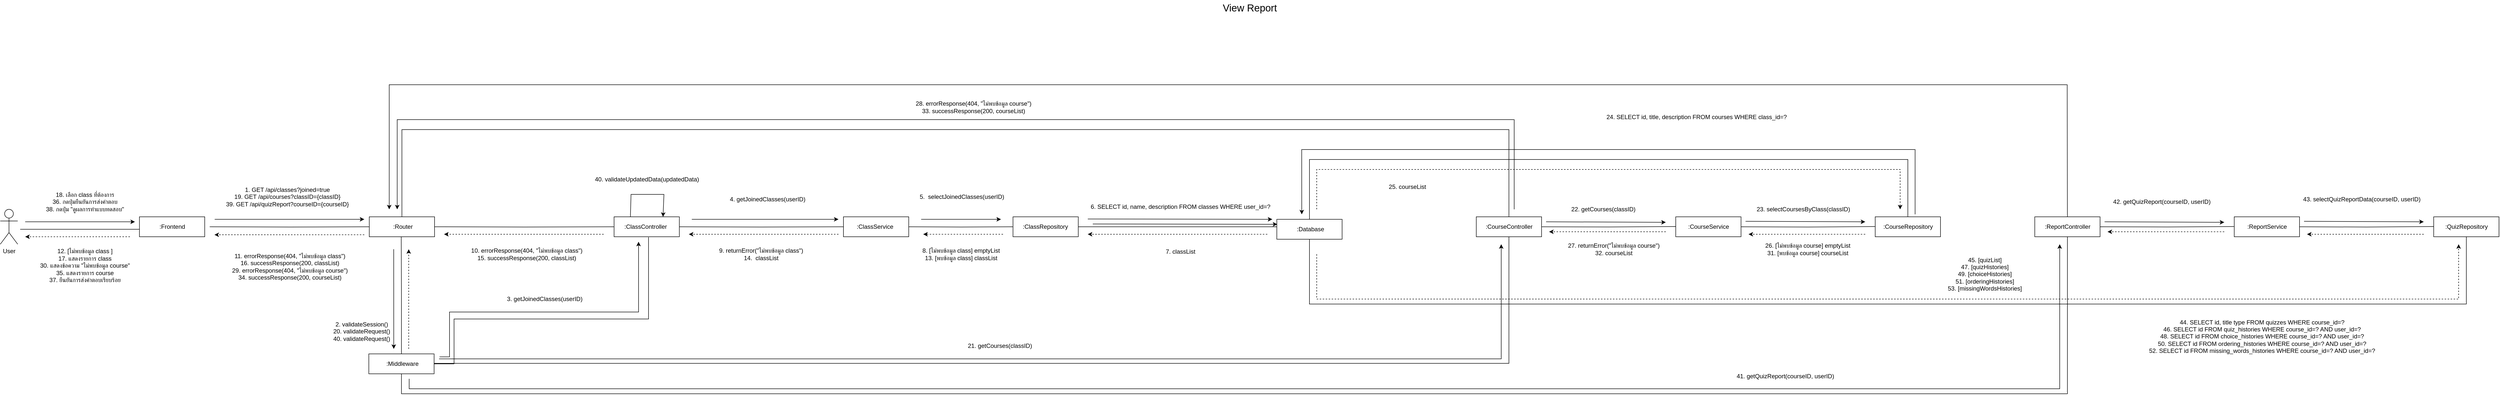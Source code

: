 <mxfile version="20.5.3" type="embed"><diagram id="23iRSUPoRavnBvh4doch" name="Page-1"><mxGraphModel dx="-2255" dy="-5241" grid="1" gridSize="10" guides="1" tooltips="1" connect="1" arrows="1" fold="1" page="1" pageScale="1" pageWidth="827" pageHeight="1169" math="0" shadow="0"><root><mxCell id="0"/><mxCell id="1" parent="0"/><mxCell id="2" style="edgeStyle=orthogonalEdgeStyle;rounded=0;orthogonalLoop=1;jettySize=auto;html=1;entryX=0;entryY=0.5;entryDx=0;entryDy=0;endArrow=none;startFill=0;" edge="1" parent="1"><mxGeometry relative="1" as="geometry"><mxPoint x="2580.55" y="6730" as="sourcePoint"/><mxPoint x="2830.55" y="6730" as="targetPoint"/></mxGeometry></mxCell><mxCell id="3" value="User" style="shape=umlActor;verticalLabelPosition=bottom;verticalAlign=top;html=1;outlineConnect=0;" vertex="1" parent="1"><mxGeometry x="2540.55" y="6690" width="35" height="70" as="geometry"/></mxCell><mxCell id="4" value=":Frontend" style="rounded=0;whiteSpace=wrap;html=1;" vertex="1" parent="1"><mxGeometry x="2819.64" y="6705" width="130.91" height="40" as="geometry"/></mxCell><mxCell id="5" value="" style="endArrow=classic;html=1;rounded=0;" edge="1" parent="1"><mxGeometry width="50" height="50" relative="1" as="geometry"><mxPoint x="2590.55" y="6715" as="sourcePoint"/><mxPoint x="2810.55" y="6715" as="targetPoint"/></mxGeometry></mxCell><mxCell id="6" value="" style="endArrow=classic;html=1;rounded=0;dashed=1;" edge="1" parent="1"><mxGeometry width="50" height="50" relative="1" as="geometry"><mxPoint x="2800.55" y="6745" as="sourcePoint"/><mxPoint x="2590.55" y="6745" as="targetPoint"/></mxGeometry></mxCell><mxCell id="7" value="&amp;nbsp;:Router" style="rounded=0;whiteSpace=wrap;html=1;" vertex="1" parent="1"><mxGeometry x="3280.55" y="6705" width="130.91" height="40" as="geometry"/></mxCell><mxCell id="8" style="edgeStyle=orthogonalEdgeStyle;rounded=0;orthogonalLoop=1;jettySize=auto;html=1;entryX=0;entryY=0.5;entryDx=0;entryDy=0;endArrow=none;startFill=0;" edge="1" parent="1" target="7"><mxGeometry relative="1" as="geometry"><mxPoint x="2960.55" y="6725" as="sourcePoint"/><mxPoint x="3276.46" y="6725" as="targetPoint"/></mxGeometry></mxCell><mxCell id="9" value="" style="endArrow=classic;html=1;rounded=0;" edge="1" parent="1"><mxGeometry width="50" height="50" relative="1" as="geometry"><mxPoint x="2970.55" y="6710" as="sourcePoint"/><mxPoint x="3270.55" y="6710" as="targetPoint"/></mxGeometry></mxCell><mxCell id="10" value=":ClassController&amp;nbsp;" style="rounded=0;whiteSpace=wrap;html=1;" vertex="1" parent="1"><mxGeometry x="3771.46" y="6705" width="130.91" height="40" as="geometry"/></mxCell><mxCell id="11" style="edgeStyle=orthogonalEdgeStyle;rounded=0;orthogonalLoop=1;jettySize=auto;html=1;entryX=0;entryY=0.5;entryDx=0;entryDy=0;endArrow=none;startFill=0;" edge="1" parent="1" target="10"><mxGeometry relative="1" as="geometry"><mxPoint x="3411.46" y="6725" as="sourcePoint"/><mxPoint x="3616.46" y="6725" as="targetPoint"/></mxGeometry></mxCell><mxCell id="12" value="" style="endArrow=classic;html=1;rounded=0;dashed=1;" edge="1" parent="1"><mxGeometry width="50" height="50" relative="1" as="geometry"><mxPoint x="3750.55" y="6740" as="sourcePoint"/><mxPoint x="3430.55" y="6740" as="targetPoint"/></mxGeometry></mxCell><mxCell id="13" value=":ClassService&amp;nbsp;" style="rounded=0;whiteSpace=wrap;html=1;" vertex="1" parent="1"><mxGeometry x="4231.46" y="6705" width="130.91" height="40" as="geometry"/></mxCell><mxCell id="14" style="edgeStyle=orthogonalEdgeStyle;rounded=0;orthogonalLoop=1;jettySize=auto;html=1;entryX=0;entryY=0.5;entryDx=0;entryDy=0;endArrow=none;startFill=0;" edge="1" parent="1" target="13"><mxGeometry relative="1" as="geometry"><mxPoint x="3902.37" y="6725" as="sourcePoint"/><mxPoint x="4107.37" y="6725" as="targetPoint"/></mxGeometry></mxCell><mxCell id="15" value="" style="endArrow=classic;html=1;rounded=0;" edge="1" parent="1"><mxGeometry width="50" height="50" relative="1" as="geometry"><mxPoint x="3927.37" y="6710" as="sourcePoint"/><mxPoint x="4221.46" y="6710" as="targetPoint"/></mxGeometry></mxCell><mxCell id="16" value="" style="endArrow=classic;html=1;rounded=0;dashed=1;" edge="1" parent="1"><mxGeometry width="50" height="50" relative="1" as="geometry"><mxPoint x="4221.46" y="6740" as="sourcePoint"/><mxPoint x="3921.46" y="6740" as="targetPoint"/></mxGeometry></mxCell><mxCell id="17" style="edgeStyle=orthogonalEdgeStyle;rounded=0;orthogonalLoop=1;jettySize=auto;html=1;endArrow=none;startFill=0;" edge="1" parent="1" source="18"><mxGeometry relative="1" as="geometry"><mxPoint x="5111.46" y="6725" as="targetPoint"/></mxGeometry></mxCell><mxCell id="18" value=":ClassRepository" style="rounded=0;whiteSpace=wrap;html=1;" vertex="1" parent="1"><mxGeometry x="4571.46" y="6705" width="130.91" height="40" as="geometry"/></mxCell><mxCell id="19" style="edgeStyle=orthogonalEdgeStyle;rounded=0;orthogonalLoop=1;jettySize=auto;html=1;entryX=0;entryY=0.5;entryDx=0;entryDy=0;endArrow=none;startFill=0;" edge="1" parent="1" target="18"><mxGeometry relative="1" as="geometry"><mxPoint x="4362.37" y="6725" as="sourcePoint"/><mxPoint x="4567.37" y="6725" as="targetPoint"/></mxGeometry></mxCell><mxCell id="20" value="" style="endArrow=classic;html=1;rounded=0;" edge="1" parent="1"><mxGeometry width="50" height="50" relative="1" as="geometry"><mxPoint x="4387.37" y="6710" as="sourcePoint"/><mxPoint x="4547.37" y="6710" as="targetPoint"/></mxGeometry></mxCell><mxCell id="21" value="" style="endArrow=classic;html=1;rounded=0;dashed=1;" edge="1" parent="1"><mxGeometry width="50" height="50" relative="1" as="geometry"><mxPoint x="4551.46" y="6740" as="sourcePoint"/><mxPoint x="4391.46" y="6740" as="targetPoint"/></mxGeometry></mxCell><mxCell id="22" value="1. GET /api/classes?joined=true&lt;div&gt;19. GET /api/courses?classID={classID}&lt;/div&gt;&lt;div&gt;39. GET /api/quizReport?courseID={courseID}&lt;/div&gt;" style="text;html=1;align=center;verticalAlign=middle;resizable=0;points=[];autosize=1;strokeColor=none;fillColor=none;" vertex="1" parent="1"><mxGeometry x="2981.37" y="6635" width="270" height="60" as="geometry"/></mxCell><mxCell id="23" value="&amp;nbsp;:Database" style="rounded=0;whiteSpace=wrap;html=1;" vertex="1" parent="1"><mxGeometry x="5100.55" y="6710" width="130.91" height="40" as="geometry"/></mxCell><mxCell id="24" value="View Report" style="text;html=1;align=center;verticalAlign=middle;whiteSpace=wrap;rounded=0;fontSize=20;" vertex="1" parent="1"><mxGeometry x="4873.5" y="6270" width="345" height="30" as="geometry"/></mxCell><mxCell id="25" value="" style="endArrow=classic;html=1;rounded=0;dashed=1;entryX=0.269;entryY=-0.044;entryDx=0;entryDy=0;entryPerimeter=0;" edge="1" parent="1"><mxGeometry width="50" height="50" relative="1" as="geometry"><mxPoint x="3270.55" y="6741" as="sourcePoint"/><mxPoint x="2970.08" y="6741.04" as="targetPoint"/></mxGeometry></mxCell><mxCell id="26" value="" style="endArrow=classic;html=1;rounded=0;" edge="1" parent="1"><mxGeometry width="50" height="50" relative="1" as="geometry"><mxPoint x="4721.46" y="6709.38" as="sourcePoint"/><mxPoint x="5091.46" y="6710" as="targetPoint"/></mxGeometry></mxCell><mxCell id="27" value="" style="endArrow=classic;html=1;rounded=0;dashed=1;" edge="1" parent="1"><mxGeometry width="50" height="50" relative="1" as="geometry"><mxPoint x="5081.46" y="6740" as="sourcePoint"/><mxPoint x="4721.46" y="6740" as="targetPoint"/></mxGeometry></mxCell><mxCell id="28" value="&amp;nbsp;" style="text;html=1;align=center;verticalAlign=middle;resizable=0;points=[];autosize=1;strokeColor=none;fillColor=none;" vertex="1" parent="1"><mxGeometry x="3510.55" y="6755" width="30" height="30" as="geometry"/></mxCell><mxCell id="29" value="&lt;div&gt;&lt;span style=&quot;background-color: transparent; color: light-dark(rgb(0, 0, 0), rgb(255, 255, 255));&quot;&gt;11.&lt;/span&gt;&lt;span style=&quot;background-color: transparent; color: light-dark(rgb(0, 0, 0), rgb(255, 255, 255));&quot;&gt;&amp;nbsp;errorResponse(404, &quot;ไม่พบข้อมูล class&quot;)&lt;/span&gt;&lt;/div&gt;&lt;div&gt;16. successResponse(200, classList)&lt;/div&gt;&lt;div&gt;29.&amp;nbsp;&lt;span style=&quot;background-color: transparent; color: light-dark(rgb(0, 0, 0), rgb(255, 255, 255));&quot;&gt;errorResponse(404, &quot;ไม่พบข้อมูล course&quot;)&lt;/span&gt;&lt;/div&gt;&lt;div&gt;&lt;span style=&quot;background-color: transparent; color: light-dark(rgb(0, 0, 0), rgb(255, 255, 255));&quot;&gt;34&lt;/span&gt;&lt;span style=&quot;background-color: transparent; color: light-dark(rgb(0, 0, 0), rgb(255, 255, 255));&quot;&gt;. successResponse(200, courseList)&lt;/span&gt;&lt;/div&gt;" style="text;html=1;align=center;verticalAlign=middle;resizable=0;points=[];autosize=1;strokeColor=none;fillColor=none;" vertex="1" parent="1"><mxGeometry x="2991.37" y="6770" width="260" height="70" as="geometry"/></mxCell><mxCell id="30" value="12. [ไม่พบข้อมูล class ]&lt;div&gt;17. แสดงรายการ class&lt;/div&gt;&lt;div&gt;30. แสดงข้อความ &quot;ไม่พบข้อมูล course&quot;&lt;/div&gt;&lt;div&gt;35. แสดงรายการ course&lt;/div&gt;&lt;div&gt;37. ยืนยันการส่งคำตอบเรียบร้อย&lt;/div&gt;&lt;div&gt;&lt;br&gt;&lt;/div&gt;" style="text;html=1;align=center;verticalAlign=middle;resizable=0;points=[];autosize=1;strokeColor=none;fillColor=none;" vertex="1" parent="1"><mxGeometry x="2600.46" y="6760" width="220" height="100" as="geometry"/></mxCell><mxCell id="31" style="edgeStyle=orthogonalEdgeStyle;rounded=0;orthogonalLoop=1;jettySize=auto;html=1;entryX=0.5;entryY=1;entryDx=0;entryDy=0;endArrow=none;startFill=0;" edge="1" parent="1" source="32"><mxGeometry relative="1" as="geometry"><mxPoint x="3344.64" y="6745" as="targetPoint"/></mxGeometry></mxCell><mxCell id="32" value="&amp;nbsp;:Middleware" style="rounded=0;whiteSpace=wrap;html=1;" vertex="1" parent="1"><mxGeometry x="3279.64" y="6980" width="130.91" height="40" as="geometry"/></mxCell><mxCell id="33" value="" style="endArrow=classic;html=1;rounded=0;" edge="1" parent="1"><mxGeometry width="50" height="50" relative="1" as="geometry"><mxPoint x="3329.55" y="6770" as="sourcePoint"/><mxPoint x="3329.64" y="6970" as="targetPoint"/></mxGeometry></mxCell><mxCell id="34" value="" style="endArrow=classic;html=1;rounded=0;dashed=1;" edge="1" parent="1"><mxGeometry width="50" height="50" relative="1" as="geometry"><mxPoint x="3359.64" y="6970" as="sourcePoint"/><mxPoint x="3359.64" y="6770" as="targetPoint"/></mxGeometry></mxCell><mxCell id="35" value="2.&amp;nbsp;&lt;span style=&quot;color: rgba(0, 0, 0, 0); font-family: monospace; font-size: 0px; text-align: start;&quot;&gt;%3CmxGraphModel%3E%3Croot%3E%3CmxCell%20id%3D%220%22%2F%3E%3CmxCell%20id%3D%221%22%20parent%3D%220%22%2F%3E%3CmxCell%20id%3D%222%22%20style%3D%22edgeStyle%3DorthogonalEdgeStyle%3Brounded%3D0%3BorthogonalLoop%3D1%3BjettySize%3Dauto%3Bhtml%3D1%3BentryX%3D0%3BentryY%3D0.5%3BentryDx%3D0%3BentryDy%3D0%3BendArrow%3Dnone%3BstartFill%3D0%3B%22%20edge%3D%221%22%20parent%3D%221%22%3E%3CmxGeometry%20relative%3D%221%22%20as%3D%22geometry%22%3E%3CmxPoint%20x%3D%22-2250%22%20y%3D%222240%22%20as%3D%22sourcePoint%22%2F%3E%3CmxPoint%20x%3D%22-2000%22%20y%3D%222240%22%20as%3D%22targetPoint%22%2F%3E%3C%2FmxGeometry%3E%3C%2FmxCell%3E%3CmxCell%20id%3D%223%22%20value%3D%22User%22%20style%3D%22shape%3DumlActor%3BverticalLabelPosition%3Dbottom%3BverticalAlign%3Dtop%3Bhtml%3D1%3BoutlineConnect%3D0%3B%22%20vertex%3D%221%22%20parent%3D%221%22%3E%3CmxGeometry%20x%3D%22-2290%22%20y%3D%222200%22%20width%3D%2235%22%20height%3D%2270%22%20as%3D%22geometry%22%2F%3E%3C%2FmxCell%3E%3CmxCell%20id%3D%224%22%20value%3D%22%3AFrontend%22%20style%3D%22rounded%3D0%3BwhiteSpace%3Dwrap%3Bhtml%3D1%3B%22%20vertex%3D%221%22%20parent%3D%221%22%3E%3CmxGeometry%20x%3D%22-2000%22%20y%3D%222215%22%20width%3D%22130.91%22%20height%3D%2240%22%20as%3D%22geometry%22%2F%3E%3C%2FmxCell%3E%3CmxCell%20id%3D%225%22%20value%3D%22%22%20style%3D%22endArrow%3Dclassic%3Bhtml%3D1%3Brounded%3D0%3B%22%20edge%3D%221%22%20parent%3D%221%22%3E%3CmxGeometry%20width%3D%2250%22%20height%3D%2250%22%20relative%3D%221%22%20as%3D%22geometry%22%3E%3CmxPoint%20x%3D%22-2240%22%20y%3D%222225%22%20as%3D%22sourcePoint%22%2F%3E%3CmxPoint%20x%3D%22-2020.0%22%20y%3D%222225%22%20as%3D%22targetPoint%22%2F%3E%3C%2FmxGeometry%3E%3C%2FmxCell%3E%3CmxCell%20id%3D%226%22%20value%3D%22%22%20style%3D%22endArrow%3Dclassic%3Bhtml%3D1%3Brounded%3D0%3Bdashed%3D1%3B%22%20edge%3D%221%22%20parent%3D%221%22%3E%3CmxGeometry%20width%3D%2250%22%20height%3D%2250%22%20relative%3D%221%22%20as%3D%22geometry%22%3E%3CmxPoint%20x%3D%22-2030.0%22%20y%3D%222255%22%20as%3D%22sourcePoint%22%2F%3E%3CmxPoint%20x%3D%22-2240%22%20y%3D%222255%22%20as%3D%22targetPoint%22%2F%3E%3C%2FmxGeometry%3E%3C%2FmxCell%3E%3CmxCell%20id%3D%227%22%20value%3D%22%26amp%3Bnbsp%3B%3ARouter%22%20style%3D%22rounded%3D0%3BwhiteSpace%3Dwrap%3Bhtml%3D1%3B%22%20vertex%3D%221%22%20parent%3D%221%22%3E%3CmxGeometry%20x%3D%22-1660%22%20y%3D%222215%22%20width%3D%22130.91%22%20height%3D%2240%22%20as%3D%22geometry%22%2F%3E%3C%2FmxCell%3E%3CmxCell%20id%3D%228%22%20style%3D%22edgeStyle%3DorthogonalEdgeStyle%3Brounded%3D0%3BorthogonalLoop%3D1%3BjettySize%3Dauto%3Bhtml%3D1%3BentryX%3D0%3BentryY%3D0.5%3BentryDx%3D0%3BentryDy%3D0%3BendArrow%3Dnone%3BstartFill%3D0%3B%22%20edge%3D%221%22%20target%3D%227%22%20parent%3D%221%22%3E%3CmxGeometry%20relative%3D%221%22%20as%3D%22geometry%22%3E%3CmxPoint%20x%3D%22-1869.09%22%20y%3D%222235%22%20as%3D%22sourcePoint%22%2F%3E%3CmxPoint%20x%3D%22-1664.09%22%20y%3D%222235%22%20as%3D%22targetPoint%22%2F%3E%3C%2FmxGeometry%3E%3C%2FmxCell%3E%3CmxCell%20id%3D%229%22%20value%3D%22%22%20style%3D%22endArrow%3Dclassic%3Bhtml%3D1%3Brounded%3D0%3B%22%20edge%3D%221%22%20parent%3D%221%22%3E%3CmxGeometry%20width%3D%2250%22%20height%3D%2250%22%20relative%3D%221%22%20as%3D%22geometry%22%3E%3CmxPoint%20x%3D%22-1844.09%22%20y%3D%222220%22%20as%3D%22sourcePoint%22%2F%3E%3CmxPoint%20x%3D%22-1684.09%22%20y%3D%222220%22%20as%3D%22targetPoint%22%2F%3E%3C%2FmxGeometry%3E%3C%2FmxCell%3E%3CmxCell%20id%3D%2210%22%20value%3D%22%26amp%3Bnbsp%3B%22%20style%3D%22text%3BwhiteSpace%3Dwrap%3Bhtml%3D1%3B%22%20vertex%3D%221%22%20parent%3D%221%22%3E%3CmxGeometry%20x%3D%22-1760%22%20y%3D%222200%22%20width%3D%2240%22%20height%3D%2240%22%20as%3D%22geometry%22%2F%3E%3C%2FmxCell%3E%3CmxCell%20id%3D%2211%22%20value%3D%22%3AClassController%26amp%3Bnbsp%3B%22%20style%3D%22rounded%3D0%3BwhiteSpace%3Dwrap%3Bhtml%3D1%3B%22%20vertex%3D%221%22%20parent%3D%221%22%3E%3CmxGeometry%20x%3D%22-1169.09%22%20y%3D%222215%22%20width%3D%22130.91%22%20height%3D%2240%22%20as%3D%22geometry%22%2F%3E%3C%2FmxCell%3E%3CmxCell%20id%3D%2212%22%20style%3D%22edgeStyle%3DorthogonalEdgeStyle%3Brounded%3D0%3BorthogonalLoop%3D1%3BjettySize%3Dauto%3Bhtml%3D1%3BentryX%3D0%3BentryY%3D0.5%3BentryDx%3D0%3BentryDy%3D0%3BendArrow%3Dnone%3BstartFill%3D0%3B%22%20edge%3D%221%22%20target%3D%2211%22%20parent%3D%221%22%3E%3CmxGeometry%20relative%3D%221%22%20as%3D%22geometry%22%3E%3CmxPoint%20x%3D%22-1529.09%22%20y%3D%222235%22%20as%3D%22sourcePoint%22%2F%3E%3CmxPoint%20x%3D%22-1324.09%22%20y%3D%222235%22%20as%3D%22targetPoint%22%2F%3E%3C%2FmxGeometry%3E%3C%2FmxCell%3E%3CmxCell%20id%3D%2213%22%20value%3D%22%22%20style%3D%22endArrow%3Dclassic%3Bhtml%3D1%3Brounded%3D0%3B%22%20edge%3D%221%22%20parent%3D%221%22%3E%3CmxGeometry%20width%3D%2250%22%20height%3D%2250%22%20relative%3D%221%22%20as%3D%22geometry%22%3E%3CmxPoint%20x%3D%22-1504.09%22%20y%3D%222220%22%20as%3D%22sourcePoint%22%2F%3E%3CmxPoint%20x%3D%22-1190%22%20y%3D%222220%22%20as%3D%22targetPoint%22%2F%3E%3C%2FmxGeometry%3E%3C%2FmxCell%3E%3CmxCell%20id%3D%2214%22%20value%3D%22%22%20style%3D%22endArrow%3Dclassic%3Bhtml%3D1%3Brounded%3D0%3Bdashed%3D1%3B%22%20edge%3D%221%22%20parent%3D%221%22%3E%3CmxGeometry%20width%3D%2250%22%20height%3D%2250%22%20relative%3D%221%22%20as%3D%22geometry%22%3E%3CmxPoint%20x%3D%22-1190%22%20y%3D%222250%22%20as%3D%22sourcePoint%22%2F%3E%3CmxPoint%20x%3D%22-1510%22%20y%3D%222250%22%20as%3D%22targetPoint%22%2F%3E%3C%2FmxGeometry%3E%3C%2FmxCell%3E%3CmxCell%20id%3D%2215%22%20value%3D%22%3AClassService%26amp%3Bnbsp%3B%22%20style%3D%22rounded%3D0%3BwhiteSpace%3Dwrap%3Bhtml%3D1%3B%22%20vertex%3D%221%22%20parent%3D%221%22%3E%3CmxGeometry%20x%3D%22-709.09%22%20y%3D%222215%22%20width%3D%22130.91%22%20height%3D%2240%22%20as%3D%22geometry%22%2F%3E%3C%2FmxCell%3E%3CmxCell%20id%3D%2216%22%20style%3D%22edgeStyle%3DorthogonalEdgeStyle%3Brounded%3D0%3BorthogonalLoop%3D1%3BjettySize%3Dauto%3Bhtml%3D1%3BentryX%3D0%3BentryY%3D0.5%3BentryDx%3D0%3BentryDy%3D0%3BendArrow%3Dnone%3BstartFill%3D0%3B%22%20edge%3D%221%22%20target%3D%2215%22%20parent%3D%221%22%3E%3CmxGeometry%20relative%3D%221%22%20as%3D%22geometry%22%3E%3CmxPoint%20x%3D%22-1038.18%22%20y%3D%222235%22%20as%3D%22sourcePoint%22%2F%3E%3CmxPoint%20x%3D%22-833.18%22%20y%3D%222235%22%20as%3D%22targetPoint%22%2F%3E%3C%2FmxGeometry%3E%3C%2FmxCell%3E%3CmxCell%20id%3D%2217%22%20value%3D%22%22%20style%3D%22endArrow%3Dclassic%3Bhtml%3D1%3Brounded%3D0%3B%22%20edge%3D%221%22%20parent%3D%221%22%3E%3CmxGeometry%20width%3D%2250%22%20height%3D%2250%22%20relative%3D%221%22%20as%3D%22geometry%22%3E%3CmxPoint%20x%3D%22-1013.18%22%20y%3D%222220%22%20as%3D%22sourcePoint%22%2F%3E%3CmxPoint%20x%3D%22-719.09%22%20y%3D%222220%22%20as%3D%22targetPoint%22%2F%3E%3C%2FmxGeometry%3E%3C%2FmxCell%3E%3CmxCell%20id%3D%2218%22%20value%3D%22%22%20style%3D%22endArrow%3Dclassic%3Bhtml%3D1%3Brounded%3D0%3Bdashed%3D1%3B%22%20edge%3D%221%22%20parent%3D%221%22%3E%3CmxGeometry%20width%3D%2250%22%20height%3D%2250%22%20relative%3D%221%22%20as%3D%22geometry%22%3E%3CmxPoint%20x%3D%22-719.09%22%20y%3D%222250%22%20as%3D%22sourcePoint%22%2F%3E%3CmxPoint%20x%3D%22-1019.09%22%20y%3D%222250%22%20as%3D%22targetPoint%22%2F%3E%3C%2FmxGeometry%3E%3C%2FmxCell%3E%3CmxCell%20id%3D%2219%22%20style%3D%22edgeStyle%3DorthogonalEdgeStyle%3Brounded%3D0%3BorthogonalLoop%3D1%3BjettySize%3Dauto%3Bhtml%3D1%3BendArrow%3Dnone%3BstartFill%3D0%3B%22%20edge%3D%221%22%20source%3D%2220%22%20parent%3D%221%22%3E%3CmxGeometry%20relative%3D%221%22%20as%3D%22geometry%22%3E%3CmxPoint%20x%3D%22170.91%22%20y%3D%222235%22%20as%3D%22targetPoint%22%2F%3E%3C%2FmxGeometry%3E%3C%2FmxCell%3E%3CmxCell%20id%3D%2220%22%20value%3D%22%3AClassRepository%22%20style%3D%22rounded%3D0%3BwhiteSpace%3Dwrap%3Bhtml%3D1%3B%22%20vertex%3D%221%22%20parent%3D%221%22%3E%3CmxGeometry%20x%3D%22-369.09%22%20y%3D%222215%22%20width%3D%22130.91%22%20height%3D%2240%22%20as%3D%22geometry%22%2F%3E%3C%2FmxCell%3E%3CmxCell%20id%3D%2221%22%20style%3D%22edgeStyle%3DorthogonalEdgeStyle%3Brounded%3D0%3BorthogonalLoop%3D1%3BjettySize%3Dauto%3Bhtml%3D1%3BentryX%3D0%3BentryY%3D0.5%3BentryDx%3D0%3BentryDy%3D0%3BendArrow%3Dnone%3BstartFill%3D0%3B%22%20edge%3D%221%22%20target%3D%2220%22%20parent%3D%221%22%3E%3CmxGeometry%20relative%3D%221%22%20as%3D%22geometry%22%3E%3CmxPoint%20x%3D%22-578.18%22%20y%3D%222235%22%20as%3D%22sourcePoint%22%2F%3E%3CmxPoint%20x%3D%22-373.18%22%20y%3D%222235%22%20as%3D%22targetPoint%22%2F%3E%3C%2FmxGeometry%3E%3C%2FmxCell%3E%3CmxCell%20id%3D%2222%22%20value%3D%22%22%20style%3D%22endArrow%3Dclassic%3Bhtml%3D1%3Brounded%3D0%3B%22%20edge%3D%221%22%20parent%3D%221%22%3E%3CmxGeometry%20width%3D%2250%22%20height%3D%2250%22%20relative%3D%221%22%20as%3D%22geometry%22%3E%3CmxPoint%20x%3D%22-553.18%22%20y%3D%222220%22%20as%3D%22sourcePoint%22%2F%3E%3CmxPoint%20x%3D%22-393.18%22%20y%3D%222220%22%20as%3D%22targetPoint%22%2F%3E%3C%2FmxGeometry%3E%3C%2FmxCell%3E%3CmxCell%20id%3D%2223%22%20value%3D%22%22%20style%3D%22endArrow%3Dclassic%3Bhtml%3D1%3Brounded%3D0%3Bdashed%3D1%3B%22%20edge%3D%221%22%20parent%3D%221%22%3E%3CmxGeometry%20width%3D%2250%22%20height%3D%2250%22%20relative%3D%221%22%20as%3D%22geometry%22%3E%3CmxPoint%20x%3D%22-389.09%22%20y%3D%222250%22%20as%3D%22sourcePoint%22%2F%3E%3CmxPoint%20x%3D%22-549.09%22%20y%3D%222250%22%20as%3D%22targetPoint%22%2F%3E%3C%2FmxGeometry%3E%3C%2FmxCell%3E%3CmxCell%20id%3D%2224%22%20value%3D%22GET%20%2Fapi%2Fclasses%3Fadmin%3Dtrue%26lt%3Bdiv%26gt%3BPOST%20%2Fapi%2Fclasses%2Fedit%20(classID%2C%20updatedData)%26lt%3B%2Fdiv%26gt%3B%22%20style%3D%22text%3Bhtml%3D1%3Balign%3Dcenter%3BverticalAlign%3Dmiddle%3Bresizable%3D0%3Bpoints%3D%5B%5D%3Bautosize%3D1%3BstrokeColor%3Dnone%3BfillColor%3Dnone%3B%22%20vertex%3D%221%22%20parent%3D%221%22%3E%3CmxGeometry%20x%3D%22-1905%22%20y%3D%222175%22%20width%3D%22270%22%20height%3D%2240%22%20as%3D%22geometry%22%2F%3E%3C%2FmxCell%3E%3CmxCell%20id%3D%2225%22%20value%3D%22%26amp%3Bnbsp%3B%3ADatabase%22%20style%3D%22rounded%3D0%3BwhiteSpace%3Dwrap%3Bhtml%3D1%3B%22%20vertex%3D%221%22%20parent%3D%221%22%3E%3CmxGeometry%20x%3D%22130.0%22%20y%3D%222215%22%20width%3D%22130.91%22%20height%3D%2240%22%20as%3D%22geometry%22%2F%3E%3C%2FmxCell%3E%3CmxCell%20id%3D%2226%22%20value%3D%22Edit%20Class%22%20style%3D%22text%3Bhtml%3D1%3Balign%3Dcenter%3BverticalAlign%3Dmiddle%3BwhiteSpace%3Dwrap%3Brounded%3D0%3BfontSize%3D20%3B%22%20vertex%3D%221%22%20parent%3D%221%22%3E%3CmxGeometry%20x%3D%22-1291.59%22%20y%3D%222050%22%20width%3D%22345%22%20height%3D%2230%22%20as%3D%22geometry%22%2F%3E%3C%2FmxCell%3E%3CmxCell%20id%3D%2227%22%20value%3D%22selectClass(classID)%26lt%3Bbr%26gt%3BsubmitEditForm(updated%20Data%2C%20classID)%22%20style%3D%22text%3Bhtml%3D1%3Balign%3Dcenter%3BverticalAlign%3Dmiddle%3Bresizable%3D0%3Bpoints%3D%5B%5D%3Bautosize%3D1%3BstrokeColor%3Dnone%3BfillColor%3Dnone%3B%22%20vertex%3D%221%22%20parent%3D%221%22%3E%3CmxGeometry%20x%3D%22-2240%22%20y%3D%222160%22%20width%3D%22230%22%20height%3D%2240%22%20as%3D%22geometry%22%2F%3E%3C%2FmxCell%3E%3CmxCell%20id%3D%2228%22%20value%3D%22%22%20style%3D%22endArrow%3Dclassic%3Bhtml%3D1%3Brounded%3D0%3Bdashed%3D1%3B%22%20edge%3D%221%22%20parent%3D%221%22%3E%3CmxGeometry%20width%3D%2250%22%20height%3D%2250%22%20relative%3D%221%22%20as%3D%22geometry%22%3E%3CmxPoint%20x%3D%22-1684.09%22%20y%3D%222250%22%20as%3D%22sourcePoint%22%2F%3E%3CmxPoint%20x%3D%22-1844.09%22%20y%3D%222250%22%20as%3D%22targetPoint%22%2F%3E%3C%2FmxGeometry%3E%3C%2FmxCell%3E%3CmxCell%20id%3D%2229%22%20value%3D%22%22%20style%3D%22endArrow%3Dclassic%3Bhtml%3D1%3Brounded%3D0%3B%22%20edge%3D%221%22%20parent%3D%221%22%3E%3CmxGeometry%20width%3D%2250%22%20height%3D%2250%22%20relative%3D%221%22%20as%3D%22geometry%22%3E%3CmxPoint%20x%3D%22-219.09%22%20y%3D%222219.38%22%20as%3D%22sourcePoint%22%2F%3E%3CmxPoint%20x%3D%22150.91%22%20y%3D%222220%22%20as%3D%22targetPoint%22%2F%3E%3C%2FmxGeometry%3E%3C%2FmxCell%3E%3CmxCell%20id%3D%2230%22%20value%3D%22%22%20style%3D%22endArrow%3Dclassic%3Bhtml%3D1%3Brounded%3D0%3Bdashed%3D1%3B%22%20edge%3D%221%22%20parent%3D%221%22%3E%3CmxGeometry%20width%3D%2250%22%20height%3D%2250%22%20relative%3D%221%22%20as%3D%22geometry%22%3E%3CmxPoint%20x%3D%22140.91%22%20y%3D%222250%22%20as%3D%22sourcePoint%22%2F%3E%3CmxPoint%20x%3D%22-219.09%22%20y%3D%222250%22%20as%3D%22targetPoint%22%2F%3E%3C%2FmxGeometry%3E%3C%2FmxCell%3E%3CmxCell%20id%3D%2231%22%20value%3D%22%26amp%3Bnbsp%3B%22%20style%3D%22text%3Bhtml%3D1%3Balign%3Dcenter%3BverticalAlign%3Dmiddle%3Bresizable%3D0%3Bpoints%3D%5B%5D%3Bautosize%3D1%3BstrokeColor%3Dnone%3BfillColor%3Dnone%3B%22%20vertex%3D%221%22%20parent%3D%221%22%3E%3CmxGeometry%20x%3D%22-1430%22%20y%3D%222265%22%20width%3D%2230%22%20height%3D%2230%22%20as%3D%22geometry%22%2F%3E%3C%2FmxCell%3E%3CmxCell%20id%3D%2232%22%20value%3D%22successResponse(200%2C%20classList)%26lt%3Bdiv%26gt%3BerrorResponse(400%2C%20%26quot%3BData%20incomplete%2Fincorrect%26quot%3B)%26lt%3B%2Fdiv%26gt%3B%26lt%3Bdiv%26gt%3BerrorResponse(500%2C%20%26quot%3BEdit%20failed%26quot%3B)%26lt%3B%2Fdiv%26gt%3B%26lt%3Bdiv%26gt%3BsuccessResponse(200%2C%20%26quot%3BEdit%20class%20successful%26quot%3B%2C%20updatedClass)%26lt%3B%2Fdiv%26gt%3B%22%20style%3D%22text%3Bhtml%3D1%3Balign%3Dcenter%3BverticalAlign%3Dmiddle%3Bresizable%3D0%3Bpoints%3D%5B%5D%3Bautosize%3D1%3BstrokeColor%3Dnone%3BfillColor%3Dnone%3B%22%20vertex%3D%221%22%20parent%3D%221%22%3E%3CmxGeometry%20x%3D%22-1945%22%20y%3D%222250%22%20width%3D%22350%22%20height%3D%2270%22%20as%3D%22geometry%22%2F%3E%3C%2FmxCell%3E%3CmxCell%20id%3D%2233%22%20value%3D%22displayClassList(classList)%26lt%3Bdiv%26gt%3BdisplayMessage(%26quot%3BEdit%20class%20successful%26quot%3B)%26lt%3B%2Fdiv%26gt%3B%22%20style%3D%22text%3Bhtml%3D1%3Balign%3Dcenter%3BverticalAlign%3Dmiddle%3Bresizable%3D0%3Bpoints%3D%5B%5D%3Bautosize%3D1%3BstrokeColor%3Dnone%3BfillColor%3Dnone%3B%22%20vertex%3D%221%22%20parent%3D%221%22%3E%3CmxGeometry%20x%3D%22-2245%22%20y%3D%222265%22%20width%3D%22240%22%20height%3D%2240%22%20as%3D%22geometry%22%2F%3E%3C%2FmxCell%3E%3CmxCell%20id%3D%2234%22%20style%3D%22edgeStyle%3DorthogonalEdgeStyle%3Brounded%3D0%3BorthogonalLoop%3D1%3BjettySize%3Dauto%3Bhtml%3D1%3BentryX%3D0.5%3BentryY%3D1%3BentryDx%3D0%3BentryDy%3D0%3BendArrow%3Dnone%3BstartFill%3D0%3B%22%20edge%3D%221%22%20source%3D%2235%22%20parent%3D%221%22%3E%3CmxGeometry%20relative%3D%221%22%20as%3D%22geometry%22%3E%3CmxPoint%20x%3D%22-1595.91%22%20y%3D%222255%22%20as%3D%22targetPoint%22%2F%3E%3C%2FmxGeometry%3E%3C%2FmxCell%3E%3CmxCell%20id%3D%2235%22%20value%3D%22%26amp%3Bnbsp%3B%3AMiddleware%22%20style%3D%22rounded%3D0%3BwhiteSpace%3Dwrap%3Bhtml%3D1%3B%22%20vertex%3D%221%22%20parent%3D%221%22%3E%3CmxGeometry%20x%3D%22-1660.91%22%20y%3D%222490%22%20width%3D%22130.91%22%20height%3D%2240%22%20as%3D%22geometry%22%2F%3E%3C%2FmxCell%3E%3CmxCell%20id%3D%2236%22%20value%3D%22%22%20style%3D%22endArrow%3Dclassic%3Bhtml%3D1%3Brounded%3D0%3B%22%20edge%3D%221%22%20parent%3D%221%22%3E%3CmxGeometry%20width%3D%2250%22%20height%3D%2250%22%20relative%3D%221%22%20as%3D%22geometry%22%3E%3CmxPoint%20x%3D%22-1611%22%20y%3D%222280%22%20as%3D%22sourcePoint%22%2F%3E%3CmxPoint%20x%3D%22-1610.91%22%20y%3D%222480%22%20as%3D%22targetPoint%22%2F%3E%3C%2FmxGeometry%3E%3C%2FmxCell%3E%3CmxCell%20id%3D%2237%22%20value%3D%22%22%20style%3D%22endArrow%3Dclassic%3Bhtml%3D1%3Brounded%3D0%3Bdashed%3D1%3B%22%20edge%3D%221%22%20parent%3D%221%22%3E%3CmxGeometry%20width%3D%2250%22%20height%3D%2250%22%20relative%3D%221%22%20as%3D%22geometry%22%3E%3CmxPoint%20x%3D%22-1580.91%22%20y%3D%222480%22%20as%3D%22sourcePoint%22%2F%3E%3CmxPoint%20x%3D%22-1580.91%22%20y%3D%222280%22%20as%3D%22targetPoint%22%2F%3E%3C%2FmxGeometry%3E%3C%2FmxCell%3E%3CmxCell%20id%3D%2238%22%20value%3D%22validateSession()%26lt%3Bdiv%26gt%3BvalidateRequest()%26lt%3B%2Fdiv%26gt%3B%22%20style%3D%22text%3Bhtml%3D1%3Balign%3Dcenter%3BverticalAlign%3Dmiddle%3Bresizable%3D0%3Bpoints%3D%5B%5D%3Bautosize%3D1%3BstrokeColor%3Dnone%3BfillColor%3Dnone%3B%22%20vertex%3D%221%22%20parent%3D%221%22%3E%3CmxGeometry%20x%3D%22-1735%22%20y%3D%222390%22%20width%3D%22120%22%20height%3D%2240%22%20as%3D%22geometry%22%2F%3E%3C%2FmxCell%3E%3CmxCell%20id%3D%2239%22%20value%3D%22%22%20style%3D%22endArrow%3Dclassic%3Bhtml%3D1%3Brounded%3D0%3BexitX%3D0.25%3BexitY%3D0%3BexitDx%3D0%3BexitDy%3D0%3BentryX%3D0.75%3BentryY%3D0%3BentryDx%3D0%3BentryDy%3D0%3B%22%20edge%3D%221%22%20source%3D%2211%22%20target%3D%2211%22%20parent%3D%221%22%3E%3CmxGeometry%20width%3D%2250%22%20height%3D%2250%22%20relative%3D%221%22%20as%3D%22geometry%22%3E%3CmxPoint%20x%3D%22-1169.09%22%20y%3D%222190%22%20as%3D%22sourcePoint%22%2F%3E%3CmxPoint%20x%3D%22-1039.09%22%20y%3D%222170%22%20as%3D%22targetPoint%22%2F%3E%3CArray%20as%3D%22points%22%3E%3CmxPoint%20x%3D%22-1135.35%22%20y%3D%222180%22%2F%3E%3CmxPoint%20x%3D%22-1135.09%22%20y%3D%222170%22%2F%3E%3CmxPoint%20x%3D%22-1069.09%22%20y%3D%222170%22%2F%3E%3C%2FArray%3E%3C%2FmxGeometry%3E%3C%2FmxCell%3E%3CmxCell%20id%3D%2240%22%20value%3D%22validateUpdatedData%26amp%3Bnbsp%3B%22%20style%3D%22text%3Bhtml%3D1%3Balign%3Dcenter%3BverticalAlign%3Dmiddle%3Bresizable%3D0%3Bpoints%3D%5B%5D%3Bautosize%3D1%3BstrokeColor%3Dnone%3BfillColor%3Dnone%3B%22%20vertex%3D%221%22%20parent%3D%221%22%3E%3CmxGeometry%20x%3D%22-1173.63%22%20y%3D%222125%22%20width%3D%22140%22%20height%3D%2230%22%20as%3D%22geometry%22%2F%3E%3C%2FmxCell%3E%3CmxCell%20id%3D%2241%22%20value%3D%22successResponse(200%2C%20classList)%26lt%3Bdiv%26gt%3B%5BinvalidData%20(7.1a)%5D%20returnError(%26quot%3BData%20incomplete%2Fincorrect%26quot%3B)%26lt%3B%2Fdiv%26gt%3B%26lt%3Bdiv%26gt%3BerrorResponse(500%2C%20%26quot%3BEdit%20failed%26quot%3B)%26lt%3B%2Fdiv%26gt%3B%26lt%3Bdiv%26gt%3BsuccessResponse(200%2C%20%26quot%3BEdit%20class%20successful%26quot%3B%2C%20updatedClass)%26lt%3B%2Fdiv%26gt%3B%22%20style%3D%22text%3Bhtml%3D1%3Balign%3Dcenter%3BverticalAlign%3Dmiddle%3Bresizable%3D0%3Bpoints%3D%5B%5D%3Bautosize%3D1%3BstrokeColor%3Dnone%3BfillColor%3Dnone%3B%22%20vertex%3D%221%22%20parent%3D%221%22%3E%3CmxGeometry%20x%3D%22-1530%22%20y%3D%222245%22%20width%3D%22350%22%20height%3D%2270%22%20as%3D%22geometry%22%2F%3E%3C%2FmxCell%3E%3CmxCell%20id%3D%2242%22%20style%3D%22edgeStyle%3DorthogonalEdgeStyle%3Brounded%3D0%3BorthogonalLoop%3D1%3BjettySize%3Dauto%3Bhtml%3D1%3BendArrow%3Dnone%3BstartFill%3D0%3BexitX%3D1%3BexitY%3D0.5%3BexitDx%3D0%3BexitDy%3D0%3B%22%20edge%3D%221%22%20source%3D%2235%22%20parent%3D%221%22%3E%3CmxGeometry%20relative%3D%221%22%20as%3D%22geometry%22%3E%3CmxPoint%20x%3D%22-1100%22%20y%3D%222256%22%20as%3D%22targetPoint%22%2F%3E%3CmxPoint%20x%3D%22-1424.79%22%20y%3D%222545%22%20as%3D%22sourcePoint%22%2F%3E%3CArray%20as%3D%22points%22%3E%3CmxPoint%20x%3D%22-1490%22%20y%3D%222510%22%2F%3E%3CmxPoint%20x%3D%22-1490%22%20y%3D%222420%22%2F%3E%3CmxPoint%20x%3D%22-1100%22%20y%3D%222420%22%2F%3E%3CmxPoint%20x%3D%22-1100%22%20y%3D%222256%22%2F%3E%3C%2FArray%3E%3C%2FmxGeometry%3E%3C%2FmxCell%3E%3CmxCell%20id%3D%2243%22%20value%3D%22getAdminClasses(userID)%26lt%3Bdiv%26gt%3BeditClass(classID%2C%20updated%20Data)%26lt%3B%2Fdiv%26gt%3B%22%20style%3D%22text%3Bhtml%3D1%3Balign%3Dcenter%3BverticalAlign%3Dmiddle%3Bresizable%3D0%3Bpoints%3D%5B%5D%3Bautosize%3D1%3BstrokeColor%3Dnone%3BfillColor%3Dnone%3B%22%20vertex%3D%221%22%20parent%3D%221%22%3E%3CmxGeometry%20x%3D%22-1395%22%20y%3D%222360%22%20width%3D%22200%22%20height%3D%2240%22%20as%3D%22geometry%22%2F%3E%3C%2FmxCell%3E%3CmxCell%20id%3D%2244%22%20value%3D%22%26amp%3Bnbsp%3B%22%20style%3D%22text%3Bhtml%3D1%3Balign%3Dcenter%3BverticalAlign%3Dmiddle%3Bresizable%3D0%3Bpoints%3D%5B%5D%3Bautosize%3D1%3BstrokeColor%3Dnone%3BfillColor%3Dnone%3B%22%20vertex%3D%221%22%20parent%3D%221%22%3E%3CmxGeometry%20x%3D%22-883.18%22%20y%3D%222180%22%20width%3D%2230%22%20height%3D%2230%22%20as%3D%22geometry%22%2F%3E%3C%2FmxCell%3E%3CmxCell%20id%3D%2245%22%20value%3D%22selectClassesByAdmin(userID)%26lt%3Bdiv%26gt%3BupdateClass(classID%2C%20updatedData)%26lt%3B%2Fdiv%26gt%3B%22%20style%3D%22text%3Bhtml%3D1%3Balign%3Dcenter%3BverticalAlign%3Dmiddle%3Bresizable%3D0%3Bpoints%3D%5B%5D%3Bautosize%3D1%3BstrokeColor%3Dnone%3BfillColor%3Dnone%3B%22%20vertex%3D%221%22%20parent%3D%221%22%3E%3CmxGeometry%20x%3D%22-573.18%22%20y%3D%222180%22%20width%3D%22210%22%20height%3D%2240%22%20as%3D%22geometry%22%2F%3E%3C%2FmxCell%3E%3CmxCell%20id%3D%2246%22%20value%3D%22SELECT%20id%2C%20name%2C%20description%2C%20privacy%20FROM%20classes%20WHERE%20owner_id%3D%3F%26lt%3Bdiv%26gt%3BUPDATE%20classes%20SET%20name%3D%3F%2C%20description%3D%3F%2C%20privacy%3D%3F%20WHERE%20id%3D%3F%26lt%3B%2Fdiv%26gt%3B%22%20style%3D%22text%3Bhtml%3D1%3Balign%3Dcenter%3BverticalAlign%3Dmiddle%3Bresizable%3D0%3Bpoints%3D%5B%5D%3Bautosize%3D1%3BstrokeColor%3Dnone%3BfillColor%3Dnone%3B%22%20vertex%3D%221%22%20parent%3D%221%22%3E%3CmxGeometry%20x%3D%22-224.09%22%20y%3D%222180%22%20width%3D%22420%22%20height%3D%2240%22%20as%3D%22geometry%22%2F%3E%3C%2FmxCell%3E%3CmxCell%20id%3D%2247%22%20value%3D%22classList%26lt%3Bdiv%26gt%3BaffectedRows%26lt%3B%2Fdiv%26gt%3B%22%20style%3D%22text%3Bhtml%3D1%3Balign%3Dcenter%3BverticalAlign%3Dmiddle%3Bresizable%3D0%3Bpoints%3D%5B%5D%3Bautosize%3D1%3BstrokeColor%3Dnone%3BfillColor%3Dnone%3B%22%20vertex%3D%221%22%20parent%3D%221%22%3E%3CmxGeometry%20x%3D%22-74.09%22%20y%3D%222255%22%20width%3D%22100%22%20height%3D%2240%22%20as%3D%22geometry%22%2F%3E%3C%2FmxCell%3E%3CmxCell%20id%3D%2248%22%20value%3D%22classList%26lt%3Bbr%26gt%3B%5BupdateFailure%20(5.1%20a)%5D%20returnError(%26quot%3BEdit%20failed%26quot%3B)%26lt%3Bdiv%26gt%3B%5BupdateSuccess%20(5.1)%5D%20returnClassRecord(updateClass)%26lt%3B%2Fdiv%26gt%3B%22%20style%3D%22text%3Bhtml%3D1%3Balign%3Dcenter%3BverticalAlign%3Dmiddle%3Bresizable%3D0%3Bpoints%3D%5B%5D%3Bautosize%3D1%3BstrokeColor%3Dnone%3BfillColor%3Dnone%3B%22%20vertex%3D%221%22%20parent%3D%221%22%3E%3CmxGeometry%20x%3D%22-629.09%22%20y%3D%222250%22%20width%3D%22320%22%20height%3D%2260%22%20as%3D%22geometry%22%2F%3E%3C%2FmxCell%3E%3CmxCell%20id%3D%2249%22%20value%3D%22classList%26amp%3Bnbsp%3B%26lt%3Bdiv%26gt%3BreturnError(%26quot%3BEdit%20failed%26quot%3B)%26lt%3B%2Fdiv%26gt%3B%26lt%3Bdiv%26gt%3B%26amp%3Bnbsp%3BreturnClassRecord(updateClass)%26lt%3B%2Fdiv%26gt%3B%22%20style%3D%22text%3Bhtml%3D1%3Balign%3Dcenter%3BverticalAlign%3Dmiddle%3Bresizable%3D0%3Bpoints%3D%5B%5D%3Bautosize%3D1%3BstrokeColor%3Dnone%3BfillColor%3Dnone%3B%22%20vertex%3D%221%22%20parent%3D%221%22%3E%3CmxGeometry%20x%3D%22-968.18%22%20y%3D%222250%22%20width%3D%22200%22%20height%3D%2260%22%20as%3D%22geometry%22%2F%3E%3C%2FmxCell%3E%3CmxCell%20id%3D%2250%22%20value%3D%22getAdminClasses(userID)%26lt%3Bdiv%26gt%3B%5BvalidData(7.1)%5D%20editClass(classID%2C%20updatedData)%26lt%3B%2Fdiv%26gt%3B%22%20style%3D%22text%3Bhtml%3D1%3Balign%3Dcenter%3BverticalAlign%3Dmiddle%3Bresizable%3D0%3Bpoints%3D%5B%5D%3Bautosize%3D1%3BstrokeColor%3Dnone%3BfillColor%3Dnone%3B%22%20vertex%3D%221%22%20parent%3D%221%22%3E%3CmxGeometry%20x%3D%22-1008.18%22%20y%3D%222175%22%20width%3D%22280%22%20height%3D%2240%22%20as%3D%22geometry%22%2F%3E%3C%2FmxCell%3E%3CmxCell%20id%3D%2251%22%20value%3D%22%22%20style%3D%22endArrow%3Dclassic%3Bhtml%3D1%3Brounded%3D0%3B%22%20edge%3D%221%22%20parent%3D%221%22%3E%3CmxGeometry%20width%3D%2250%22%20height%3D%2250%22%20relative%3D%221%22%20as%3D%22geometry%22%3E%3CmxPoint%20x%3D%22-1519.09%22%20y%3D%222496%22%20as%3D%22sourcePoint%22%2F%3E%3CmxPoint%20x%3D%22-1120%22%20y%3D%222265%22%20as%3D%22targetPoint%22%2F%3E%3CArray%20as%3D%22points%22%3E%3CmxPoint%20x%3D%22-1499.09%22%20y%3D%222496%22%2F%3E%3CmxPoint%20x%3D%22-1499.09%22%20y%3D%222406%22%2F%3E%3CmxPoint%20x%3D%22-1120%22%20y%3D%222410%22%2F%3E%3CmxPoint%20x%3D%22-1120%22%20y%3D%222330%22%2F%3E%3C%2FArray%3E%3C%2FmxGeometry%3E%3C%2FmxCell%3E%3CmxCell%20id%3D%2252%22%20value%3D%22%22%20style%3D%22endArrow%3Dclassic%3Bhtml%3D1%3Brounded%3D0%3BexitX%3D0.25%3BexitY%3D0%3BexitDx%3D0%3BexitDy%3D0%3BentryX%3D0.75%3BentryY%3D0%3BentryDx%3D0%3BentryDy%3D0%3B%22%20edge%3D%221%22%20parent%3D%221%22%3E%3CmxGeometry%20width%3D%2250%22%20height%3D%2250%22%20relative%3D%221%22%20as%3D%22geometry%22%3E%3CmxPoint%20x%3D%22-677.09%22%20y%3D%222215%22%20as%3D%22sourcePoint%22%2F%3E%3CmxPoint%20x%3D%22-612.09%22%20y%3D%222215%22%20as%3D%22targetPoint%22%2F%3E%3CArray%20as%3D%22points%22%3E%3CmxPoint%20x%3D%22-676.44%22%20y%3D%222180%22%2F%3E%3CmxPoint%20x%3D%22-676.18%22%20y%3D%222170%22%2F%3E%3CmxPoint%20x%3D%22-610.18%22%20y%3D%222170%22%2F%3E%3C%2FArray%3E%3C%2FmxGeometry%3E%3C%2FmxCell%3E%3CmxCell%20id%3D%2253%22%20value%3D%2222.%20verifyCurrentPassword(userId%2C%20currentPassword)%22%20style%3D%22text%3Bhtml%3D1%3Balign%3Dcenter%3BverticalAlign%3Dmiddle%3Bresizable%3D0%3Bpoints%3D%5B%5D%3Bautosize%3D1%3BstrokeColor%3Dnone%3BfillColor%3Dnone%3B%22%20vertex%3D%221%22%20parent%3D%221%22%3E%3CmxGeometry%20x%3D%22-788.18%22%20y%3D%222130%22%20width%3D%22300%22%20height%3D%2230%22%20as%3D%22geometry%22%2F%3E%3C%2FmxCell%3E%3CmxCell%20id%3D%2254%22%20value%3D%22%22%20style%3D%22endArrow%3Dclassic%3Bhtml%3D1%3Brounded%3D0%3BexitX%3D0.25%3BexitY%3D0%3BexitDx%3D0%3BexitDy%3D0%3BentryX%3D0.75%3BentryY%3D0%3BentryDx%3D0%3BentryDy%3D0%3B%22%20edge%3D%221%22%20parent%3D%221%22%3E%3CmxGeometry%20width%3D%2250%22%20height%3D%2250%22%20relative%3D%221%22%20as%3D%22geometry%22%3E%3CmxPoint%20x%3D%22-1966.91%22%20y%3D%222215%22%20as%3D%22sourcePoint%22%2F%3E%3CmxPoint%20x%3D%22-1901.91%22%20y%3D%222215%22%20as%3D%22targetPoint%22%2F%3E%3CArray%20as%3D%22points%22%3E%3CmxPoint%20x%3D%22-1966.26%22%20y%3D%222180%22%2F%3E%3CmxPoint%20x%3D%22-1966%22%20y%3D%222170%22%2F%3E%3CmxPoint%20x%3D%22-1900%22%20y%3D%222170%22%2F%3E%3C%2FArray%3E%3C%2FmxGeometry%3E%3C%2FmxCell%3E%3CmxCell%20id%3D%2255%22%20value%3D%22displayEditForm(classDetail)%22%20style%3D%22text%3Bhtml%3D1%3Balign%3Dcenter%3BverticalAlign%3Dmiddle%3Bresizable%3D0%3Bpoints%3D%5B%5D%3Bautosize%3D1%3BstrokeColor%3Dnone%3BfillColor%3Dnone%3B%22%20vertex%3D%221%22%20parent%3D%221%22%3E%3CmxGeometry%20x%3D%22-2024.54%22%20y%3D%222125%22%20width%3D%22180%22%20height%3D%2230%22%20as%3D%22geometry%22%2F%3E%3C%2FmxCell%3E%3C%2Froot%3E%3C%2FmxGraphModel%3E&lt;/span&gt;validateSession()&lt;div&gt;&lt;div&gt;20. validateRequest()&lt;/div&gt;&lt;div&gt;40. validateRequest()&lt;/div&gt;&lt;/div&gt;" style="text;html=1;align=center;verticalAlign=middle;resizable=0;points=[];autosize=1;strokeColor=none;fillColor=none;" vertex="1" parent="1"><mxGeometry x="3195.46" y="6905" width="140" height="60" as="geometry"/></mxCell><mxCell id="36" value="" style="endArrow=classic;html=1;rounded=0;exitX=0.25;exitY=0;exitDx=0;exitDy=0;entryX=0.75;entryY=0;entryDx=0;entryDy=0;" edge="1" parent="1" source="10" target="10"><mxGeometry width="50" height="50" relative="1" as="geometry"><mxPoint x="3771.46" y="6680" as="sourcePoint"/><mxPoint x="3901.46" y="6660" as="targetPoint"/><Array as="points"><mxPoint x="3805.2" y="6670"/><mxPoint x="3805.46" y="6660"/><mxPoint x="3871.46" y="6660"/></Array></mxGeometry></mxCell><mxCell id="37" value="40. validateUpdatedData(updatedData)" style="text;html=1;align=center;verticalAlign=middle;resizable=0;points=[];autosize=1;strokeColor=none;fillColor=none;" vertex="1" parent="1"><mxGeometry x="3721.92" y="6615" width="230" height="30" as="geometry"/></mxCell><mxCell id="38" value="&lt;div&gt;&lt;span style=&quot;background-color: transparent; color: light-dark(rgb(0, 0, 0), rgb(255, 255, 255));&quot;&gt;10. errorResponse(404, &quot;ไม่พบข้อมูล class&quot;)&lt;/span&gt;&lt;/div&gt;&lt;div&gt;&lt;div&gt;&lt;span style=&quot;background-color: transparent; color: light-dark(rgb(0, 0, 0), rgb(255, 255, 255));&quot;&gt;15. successResponse(200, classList)&lt;/span&gt;&lt;/div&gt;&lt;div&gt;&lt;/div&gt;&lt;/div&gt;" style="text;html=1;align=center;verticalAlign=middle;resizable=0;points=[];autosize=1;strokeColor=none;fillColor=none;" vertex="1" parent="1"><mxGeometry x="3465.55" y="6760" width="260" height="40" as="geometry"/></mxCell><mxCell id="39" style="edgeStyle=orthogonalEdgeStyle;rounded=0;orthogonalLoop=1;jettySize=auto;html=1;endArrow=none;startFill=0;exitX=1;exitY=0.5;exitDx=0;exitDy=0;" edge="1" parent="1" source="32"><mxGeometry relative="1" as="geometry"><mxPoint x="3840.55" y="6746" as="targetPoint"/><mxPoint x="3515.76" y="7035" as="sourcePoint"/><Array as="points"><mxPoint x="3450.55" y="7000"/><mxPoint x="3450.55" y="6910"/><mxPoint x="3840.55" y="6910"/><mxPoint x="3840.55" y="6746"/></Array></mxGeometry></mxCell><mxCell id="40" value="3. getJoinedClasses(userID)" style="text;html=1;align=center;verticalAlign=middle;resizable=0;points=[];autosize=1;strokeColor=none;fillColor=none;" vertex="1" parent="1"><mxGeometry x="3546.55" y="6855" width="170" height="30" as="geometry"/></mxCell><mxCell id="41" value="&amp;nbsp;" style="text;html=1;align=center;verticalAlign=middle;resizable=0;points=[];autosize=1;strokeColor=none;fillColor=none;" vertex="1" parent="1"><mxGeometry x="4057.37" y="6670" width="30" height="30" as="geometry"/></mxCell><mxCell id="42" value="&amp;nbsp;5.&amp;nbsp; selectJoinedClasses(userID)" style="text;html=1;align=center;verticalAlign=middle;resizable=0;points=[];autosize=1;strokeColor=none;fillColor=none;" vertex="1" parent="1"><mxGeometry x="4367.37" y="6650" width="200" height="30" as="geometry"/></mxCell><mxCell id="43" value="6. SELECT id, name, description FROM classes WHERE user_id=?" style="text;html=1;align=center;verticalAlign=middle;resizable=0;points=[];autosize=1;strokeColor=none;fillColor=none;" vertex="1" parent="1"><mxGeometry x="4717.37" y="6670" width="380" height="30" as="geometry"/></mxCell><mxCell id="44" value="7. classList" style="text;html=1;align=center;verticalAlign=middle;resizable=0;points=[];autosize=1;strokeColor=none;fillColor=none;" vertex="1" parent="1"><mxGeometry x="4867.46" y="6760" width="80" height="30" as="geometry"/></mxCell><mxCell id="45" value="&lt;div&gt;&lt;div&gt;8. [ไม่พบข้อมูล class] emptyList&lt;/div&gt;&lt;/div&gt;&lt;div&gt;13. [พบข้อมูล class] classList&lt;/div&gt;" style="text;html=1;align=center;verticalAlign=middle;resizable=0;points=[];autosize=1;strokeColor=none;fillColor=none;" vertex="1" parent="1"><mxGeometry x="4372.37" y="6760" width="190" height="40" as="geometry"/></mxCell><mxCell id="46" value="&lt;div&gt;&lt;span style=&quot;background-color: transparent; color: light-dark(rgb(0, 0, 0), rgb(255, 255, 255));&quot;&gt;9. returnError(&quot;ไม่พบข้อมูล class&quot;)&lt;/span&gt;&lt;/div&gt;&lt;div&gt;&lt;span style=&quot;background-color: transparent; color: light-dark(rgb(0, 0, 0), rgb(255, 255, 255));&quot;&gt;14.&amp;nbsp;&amp;nbsp;&lt;/span&gt;&lt;span style=&quot;background-color: transparent; color: light-dark(rgb(0, 0, 0), rgb(255, 255, 255));&quot;&gt;classList&lt;/span&gt;&lt;/div&gt;" style="text;html=1;align=center;verticalAlign=middle;resizable=0;points=[];autosize=1;strokeColor=none;fillColor=none;" vertex="1" parent="1"><mxGeometry x="3965.55" y="6760" width="200" height="40" as="geometry"/></mxCell><mxCell id="47" value="4. getJoinedClasses(userID)" style="text;html=1;align=center;verticalAlign=middle;resizable=0;points=[];autosize=1;strokeColor=none;fillColor=none;" vertex="1" parent="1"><mxGeometry x="3993.96" y="6655" width="170" height="30" as="geometry"/></mxCell><mxCell id="48" value="" style="endArrow=classic;html=1;rounded=0;" edge="1" parent="1"><mxGeometry width="50" height="50" relative="1" as="geometry"><mxPoint x="3421.46" y="6986" as="sourcePoint"/><mxPoint x="3820.55" y="6755" as="targetPoint"/><Array as="points"><mxPoint x="3441.46" y="6986"/><mxPoint x="3441.46" y="6896"/><mxPoint x="3820.55" y="6896"/><mxPoint x="3820.55" y="6820"/></Array></mxGeometry></mxCell><mxCell id="49" value=":CourseController" style="rounded=0;whiteSpace=wrap;html=1;" vertex="1" parent="1"><mxGeometry x="5500.55" y="6705" width="130.91" height="40" as="geometry"/></mxCell><mxCell id="50" value=":CourseService" style="rounded=0;whiteSpace=wrap;html=1;" vertex="1" parent="1"><mxGeometry x="5900.55" y="6705" width="130.91" height="40" as="geometry"/></mxCell><mxCell id="51" value=":CourseRepository" style="rounded=0;whiteSpace=wrap;html=1;" vertex="1" parent="1"><mxGeometry x="6300.55" y="6705" width="130.91" height="40" as="geometry"/></mxCell><mxCell id="52" style="edgeStyle=orthogonalEdgeStyle;rounded=0;orthogonalLoop=1;jettySize=auto;html=1;endArrow=none;startFill=0;" edge="1" parent="1"><mxGeometry relative="1" as="geometry"><mxPoint x="5900.55" y="6724.54" as="targetPoint"/><mxPoint x="5631.46" y="6724.95" as="sourcePoint"/></mxGeometry></mxCell><mxCell id="53" style="edgeStyle=orthogonalEdgeStyle;rounded=0;orthogonalLoop=1;jettySize=auto;html=1;endArrow=none;startFill=0;" edge="1" parent="1"><mxGeometry relative="1" as="geometry"><mxPoint x="6300.55" y="6724.55" as="targetPoint"/><mxPoint x="6031.46" y="6724.96" as="sourcePoint"/></mxGeometry></mxCell><mxCell id="54" value="&lt;div style=&quot;forced-color-adjust: none; box-shadow: none !important;&quot;&gt;21. getCourses(classID)&lt;/div&gt;&lt;div style=&quot;forced-color-adjust: none; box-shadow: none !important;&quot;&gt;&lt;br&gt;&lt;/div&gt;" style="text;whiteSpace=wrap;html=1;" vertex="1" parent="1"><mxGeometry x="4479.28" y="6950" width="139.09" height="30" as="geometry"/></mxCell><mxCell id="55" style="edgeStyle=orthogonalEdgeStyle;rounded=0;orthogonalLoop=1;jettySize=auto;html=1;endArrow=none;startFill=0;entryX=0.5;entryY=1;entryDx=0;entryDy=0;" edge="1" parent="1" target="49"><mxGeometry relative="1" as="geometry"><mxPoint x="3410.55" y="7000" as="sourcePoint"/><mxPoint x="5210.55" y="6940" as="targetPoint"/><Array as="points"><mxPoint x="5566.55" y="6999"/></Array></mxGeometry></mxCell><mxCell id="56" value="" style="endArrow=classic;html=1;rounded=0;" edge="1" parent="1"><mxGeometry width="50" height="50" relative="1" as="geometry"><mxPoint x="3420.55" y="6990" as="sourcePoint"/><mxPoint x="5550.55" y="6760" as="targetPoint"/><Array as="points"><mxPoint x="3640.55" y="6990"/><mxPoint x="4020.55" y="6990"/><mxPoint x="5540.55" y="6990"/><mxPoint x="5550.55" y="6990"/></Array></mxGeometry></mxCell><mxCell id="57" value="22. getCourses(classID)" style="text;html=1;align=center;verticalAlign=middle;resizable=0;points=[];autosize=1;strokeColor=none;fillColor=none;" vertex="1" parent="1"><mxGeometry x="5680.46" y="6675" width="150" height="30" as="geometry"/></mxCell><mxCell id="58" value="" style="endArrow=classic;html=1;rounded=0;" edge="1" parent="1"><mxGeometry width="50" height="50" relative="1" as="geometry"><mxPoint x="5640.55" y="6715" as="sourcePoint"/><mxPoint x="5880.55" y="6716" as="targetPoint"/></mxGeometry></mxCell><mxCell id="59" value="23. selectCoursesByClass(classID)" style="text;html=1;align=center;verticalAlign=middle;resizable=0;points=[];autosize=1;strokeColor=none;fillColor=none;" vertex="1" parent="1"><mxGeometry x="6050.55" y="6675" width="210" height="30" as="geometry"/></mxCell><mxCell id="60" value="" style="endArrow=classic;html=1;rounded=0;" edge="1" parent="1"><mxGeometry width="50" height="50" relative="1" as="geometry"><mxPoint x="6040.55" y="6714" as="sourcePoint"/><mxPoint x="6280.55" y="6715" as="targetPoint"/></mxGeometry></mxCell><mxCell id="61" value="" style="endArrow=classic;html=1;rounded=0;" edge="1" parent="1"><mxGeometry width="50" height="50" relative="1" as="geometry"><mxPoint x="4731.46" y="6719.38" as="sourcePoint"/><mxPoint x="5101.46" y="6720" as="targetPoint"/></mxGeometry></mxCell><mxCell id="62" style="edgeStyle=orthogonalEdgeStyle;rounded=0;orthogonalLoop=1;jettySize=auto;html=1;endArrow=none;startFill=0;exitX=0.5;exitY=0;exitDx=0;exitDy=0;entryX=0.5;entryY=0;entryDx=0;entryDy=0;" edge="1" parent="1" source="23" target="51"><mxGeometry relative="1" as="geometry"><mxPoint x="6190.55" y="6660" as="targetPoint"/><mxPoint x="5210.55" y="6615.41" as="sourcePoint"/><Array as="points"><mxPoint x="5166.55" y="6590"/><mxPoint x="6366.55" y="6590"/></Array></mxGeometry></mxCell><mxCell id="63" value="" style="endArrow=classic;html=1;rounded=0;" edge="1" parent="1"><mxGeometry width="50" height="50" relative="1" as="geometry"><mxPoint x="6380.55" y="6700" as="sourcePoint"/><mxPoint x="5150.55" y="6700" as="targetPoint"/><Array as="points"><mxPoint x="6380.55" y="6570"/><mxPoint x="5150.46" y="6570"/></Array></mxGeometry></mxCell><mxCell id="64" value="24. SELECT id, title, description FROM courses WHERE class_id=?" style="text;html=1;align=center;verticalAlign=middle;resizable=0;points=[];autosize=1;strokeColor=none;fillColor=none;" vertex="1" parent="1"><mxGeometry x="5746.55" y="6490" width="390" height="30" as="geometry"/></mxCell><mxCell id="65" value="" style="endArrow=classic;html=1;rounded=0;dashed=1;" edge="1" parent="1"><mxGeometry width="50" height="50" relative="1" as="geometry"><mxPoint x="5180.55" y="6690" as="sourcePoint"/><mxPoint x="6350.55" y="6690" as="targetPoint"/><Array as="points"><mxPoint x="5180.55" y="6610"/><mxPoint x="6350.55" y="6610"/></Array></mxGeometry></mxCell><mxCell id="66" value="25. courseList" style="text;html=1;align=center;verticalAlign=middle;resizable=0;points=[];autosize=1;strokeColor=none;fillColor=none;" vertex="1" parent="1"><mxGeometry x="5312.28" y="6630" width="100" height="30" as="geometry"/></mxCell><mxCell id="67" style="edgeStyle=orthogonalEdgeStyle;rounded=0;orthogonalLoop=1;jettySize=auto;html=1;endArrow=none;startFill=0;exitX=0.5;exitY=0;exitDx=0;exitDy=0;entryX=0.5;entryY=0;entryDx=0;entryDy=0;" edge="1" parent="1" source="7" target="49"><mxGeometry relative="1" as="geometry"><mxPoint x="6370.55" y="6695" as="targetPoint"/><mxPoint x="5170.55" y="6700" as="sourcePoint"/><Array as="points"><mxPoint x="3345.55" y="6530"/><mxPoint x="5566.55" y="6530"/></Array></mxGeometry></mxCell><mxCell id="68" value="" style="endArrow=classic;html=1;rounded=0;" edge="1" parent="1"><mxGeometry width="50" height="50" relative="1" as="geometry"><mxPoint x="5576.55" y="6690" as="sourcePoint"/><mxPoint x="3336.55" y="6690" as="targetPoint"/><Array as="points"><mxPoint x="5576.55" y="6510"/><mxPoint x="3336.55" y="6510"/></Array></mxGeometry></mxCell><mxCell id="69" value="" style="endArrow=classic;html=1;rounded=0;dashed=1;" edge="1" parent="1"><mxGeometry width="50" height="50" relative="1" as="geometry"><mxPoint x="6280.55" y="6740" as="sourcePoint"/><mxPoint x="6046.55" y="6740" as="targetPoint"/></mxGeometry></mxCell><mxCell id="70" value="" style="endArrow=classic;html=1;rounded=0;dashed=1;" edge="1" parent="1"><mxGeometry width="50" height="50" relative="1" as="geometry"><mxPoint x="5880.55" y="6735" as="sourcePoint"/><mxPoint x="5646.55" y="6735" as="targetPoint"/></mxGeometry></mxCell><mxCell id="71" value="&amp;nbsp;" style="text;html=1;align=center;verticalAlign=middle;resizable=0;points=[];autosize=1;strokeColor=none;fillColor=none;" vertex="1" parent="1"><mxGeometry x="4471.55" y="6445" width="30" height="30" as="geometry"/></mxCell><mxCell id="72" value="18. เลือก class ที่ต้องการ&lt;div&gt;36. กดปุ่มยืนยันการส่งคำตอบ&lt;br&gt;&lt;/div&gt;&lt;div&gt;38. กดปุ่ม &quot;ดูผลการทำแบบทดสอบ&quot;&lt;/div&gt;" style="text;html=1;align=center;verticalAlign=middle;resizable=0;points=[];autosize=1;strokeColor=none;fillColor=none;" vertex="1" parent="1"><mxGeometry x="2609.64" y="6645" width="200" height="60" as="geometry"/></mxCell><mxCell id="73" value="26. [ไม่พบข้อมูล course] emptyList&lt;div&gt;31. [พบข้อมูล course] courseList&lt;/div&gt;" style="text;html=1;align=center;verticalAlign=middle;resizable=0;points=[];autosize=1;strokeColor=none;fillColor=none;" vertex="1" parent="1"><mxGeometry x="6064.55" y="6750" width="200" height="40" as="geometry"/></mxCell><mxCell id="74" value="27. returnError(&quot;ไม่พบข้อมูล course&quot;)&lt;div&gt;32. courseList&lt;/div&gt;" style="text;html=1;align=center;verticalAlign=middle;resizable=0;points=[];autosize=1;strokeColor=none;fillColor=none;" vertex="1" parent="1"><mxGeometry x="5665.92" y="6750" width="220" height="40" as="geometry"/></mxCell><mxCell id="75" value="&lt;div&gt;28.&amp;nbsp;&lt;span style=&quot;color: light-dark(rgb(0, 0, 0), rgb(255, 255, 255)); background-color: transparent;&quot;&gt;errorResponse(404, &quot;ไม่พบข้อมูล course&quot;)&lt;/span&gt;&lt;/div&gt;&lt;div&gt;&lt;span style=&quot;color: light-dark(rgb(0, 0, 0), rgb(255, 255, 255)); background-color: transparent;&quot;&gt;33. successResponse(200, courseList)&lt;/span&gt;&lt;/div&gt;" style="text;html=1;align=center;verticalAlign=middle;resizable=0;points=[];autosize=1;strokeColor=none;fillColor=none;" vertex="1" parent="1"><mxGeometry x="4361.55" y="6465" width="260" height="40" as="geometry"/></mxCell><mxCell id="76" value=":ReportController" style="rounded=0;whiteSpace=wrap;html=1;" vertex="1" parent="1"><mxGeometry x="6620.55" y="6705" width="130.91" height="40" as="geometry"/></mxCell><mxCell id="77" value=":ReportService" style="rounded=0;whiteSpace=wrap;html=1;" vertex="1" parent="1"><mxGeometry x="7020.55" y="6705" width="130.91" height="40" as="geometry"/></mxCell><mxCell id="78" value=":QuizRepository" style="rounded=0;whiteSpace=wrap;html=1;" vertex="1" parent="1"><mxGeometry x="7420.55" y="6705" width="130.91" height="40" as="geometry"/></mxCell><mxCell id="79" style="edgeStyle=orthogonalEdgeStyle;rounded=0;orthogonalLoop=1;jettySize=auto;html=1;endArrow=none;startFill=0;" edge="1" parent="1"><mxGeometry relative="1" as="geometry"><mxPoint x="7020.55" y="6724.54" as="targetPoint"/><mxPoint x="6751.46" y="6724.95" as="sourcePoint"/></mxGeometry></mxCell><mxCell id="80" style="edgeStyle=orthogonalEdgeStyle;rounded=0;orthogonalLoop=1;jettySize=auto;html=1;endArrow=none;startFill=0;" edge="1" parent="1"><mxGeometry relative="1" as="geometry"><mxPoint x="7420.55" y="6724.55" as="targetPoint"/><mxPoint x="7151.46" y="6724.96" as="sourcePoint"/></mxGeometry></mxCell><mxCell id="81" value="42. getQuizReport(courseID, userID)" style="text;html=1;align=center;verticalAlign=middle;resizable=0;points=[];autosize=1;strokeColor=none;fillColor=none;" vertex="1" parent="1"><mxGeometry x="6765.46" y="6660" width="220" height="30" as="geometry"/></mxCell><mxCell id="82" value="" style="endArrow=classic;html=1;rounded=0;" edge="1" parent="1"><mxGeometry width="50" height="50" relative="1" as="geometry"><mxPoint x="6760.55" y="6715" as="sourcePoint"/><mxPoint x="7000.55" y="6716" as="targetPoint"/></mxGeometry></mxCell><mxCell id="83" value="43. selectQuizReportData(courseID, userID)" style="text;html=1;align=center;verticalAlign=middle;resizable=0;points=[];autosize=1;strokeColor=none;fillColor=none;" vertex="1" parent="1"><mxGeometry x="7145.55" y="6655" width="260" height="30" as="geometry"/></mxCell><mxCell id="84" value="" style="endArrow=classic;html=1;rounded=0;" edge="1" parent="1"><mxGeometry width="50" height="50" relative="1" as="geometry"><mxPoint x="7160.55" y="6714" as="sourcePoint"/><mxPoint x="7400.55" y="6715" as="targetPoint"/></mxGeometry></mxCell><mxCell id="85" value="" style="endArrow=classic;html=1;rounded=0;dashed=1;" edge="1" parent="1"><mxGeometry width="50" height="50" relative="1" as="geometry"><mxPoint x="7400.55" y="6740" as="sourcePoint"/><mxPoint x="7166.55" y="6740" as="targetPoint"/></mxGeometry></mxCell><mxCell id="86" value="" style="endArrow=classic;html=1;rounded=0;dashed=1;" edge="1" parent="1"><mxGeometry width="50" height="50" relative="1" as="geometry"><mxPoint x="7000.55" y="6735" as="sourcePoint"/><mxPoint x="6766.55" y="6735" as="targetPoint"/></mxGeometry></mxCell><mxCell id="87" style="edgeStyle=orthogonalEdgeStyle;rounded=0;orthogonalLoop=1;jettySize=auto;html=1;endArrow=none;startFill=0;entryX=0.5;entryY=1;entryDx=0;entryDy=0;exitX=0.5;exitY=1;exitDx=0;exitDy=0;" edge="1" parent="1" source="32" target="76"><mxGeometry relative="1" as="geometry"><mxPoint x="3420.55" y="7010" as="sourcePoint"/><mxPoint x="5575.55" y="6755" as="targetPoint"/><Array as="points"><mxPoint x="3345.09" y="7060"/><mxPoint x="6686.09" y="7060"/></Array></mxGeometry></mxCell><mxCell id="88" value="" style="endArrow=classic;html=1;rounded=0;" edge="1" parent="1"><mxGeometry width="50" height="50" relative="1" as="geometry"><mxPoint x="3360.55" y="7040" as="sourcePoint"/><mxPoint x="6670.55" y="6760" as="targetPoint"/><Array as="points"><mxPoint x="3360.55" y="7030"/><mxPoint x="3360.55" y="7050"/><mxPoint x="4050.55" y="7050"/><mxPoint x="6670.55" y="7050"/></Array></mxGeometry></mxCell><mxCell id="89" value="41. getQuizReport(courseID, userID)" style="text;html=1;align=center;verticalAlign=middle;resizable=0;points=[];autosize=1;strokeColor=none;fillColor=none;" vertex="1" parent="1"><mxGeometry x="6010" y="7010" width="220" height="30" as="geometry"/></mxCell><mxCell id="90" style="edgeStyle=orthogonalEdgeStyle;rounded=0;orthogonalLoop=1;jettySize=auto;html=1;endArrow=none;startFill=0;exitX=0.5;exitY=1;exitDx=0;exitDy=0;entryX=0.5;entryY=1;entryDx=0;entryDy=0;" edge="1" parent="1" source="23" target="78"><mxGeometry relative="1" as="geometry"><mxPoint x="6375.55" y="6715" as="targetPoint"/><mxPoint x="5175.55" y="6720" as="sourcePoint"/><Array as="points"><mxPoint x="5166.55" y="6880"/><mxPoint x="7485.55" y="6880"/></Array></mxGeometry></mxCell><mxCell id="91" value="&amp;nbsp;" style="text;html=1;align=center;verticalAlign=middle;resizable=0;points=[];autosize=1;strokeColor=none;fillColor=none;" vertex="1" parent="1"><mxGeometry x="6090.55" y="6910" width="30" height="30" as="geometry"/></mxCell><mxCell id="92" value="44. SELECT id, title type FROM quizzes WHERE course_id=?&lt;div&gt;46. SELECT id FROM quiz_histories WHERE course_id=? AND user_id=?&lt;/div&gt;&lt;div&gt;48. SELECT id FROM choice_histories WHERE course_id=? AND user_id=?&lt;/div&gt;&lt;div&gt;50. SELECT id FROM ordering_histories WHERE course_id=? AND user_id=?&lt;/div&gt;&lt;div&gt;52. SELECT id FROM missing_words_histories&amp;nbsp;&lt;span style=&quot;background-color: transparent; color: light-dark(rgb(0, 0, 0), rgb(255, 255, 255));&quot;&gt;WHERE course_id=? AND user_id=?&lt;/span&gt;&lt;/div&gt;" style="text;html=1;align=center;verticalAlign=middle;resizable=0;points=[];autosize=1;strokeColor=none;fillColor=none;" vertex="1" parent="1"><mxGeometry x="6835.64" y="6900" width="480" height="90" as="geometry"/></mxCell><mxCell id="93" value="" style="endArrow=classic;html=1;rounded=0;dashed=1;" edge="1" parent="1"><mxGeometry width="50" height="50" relative="1" as="geometry"><mxPoint x="5180.55" y="6780" as="sourcePoint"/><mxPoint x="7470.55" y="6760" as="targetPoint"/><Array as="points"><mxPoint x="5180.55" y="6870"/><mxPoint x="7470.55" y="6870"/></Array></mxGeometry></mxCell><mxCell id="94" value="45. [quizList]&lt;div&gt;47. [quizHistories&lt;span style=&quot;background-color: transparent; color: light-dark(rgb(0, 0, 0), rgb(255, 255, 255));&quot;&gt;]&lt;/span&gt;&lt;/div&gt;&lt;div&gt;&lt;span style=&quot;background-color: transparent; color: light-dark(rgb(0, 0, 0), rgb(255, 255, 255));&quot;&gt;49. [choiceHistories]&lt;/span&gt;&lt;/div&gt;&lt;div&gt;&lt;span style=&quot;background-color: transparent; color: light-dark(rgb(0, 0, 0), rgb(255, 255, 255));&quot;&gt;51. [orderingHistories]&lt;/span&gt;&lt;/div&gt;&lt;div&gt;&lt;span style=&quot;background-color: transparent; color: light-dark(rgb(0, 0, 0), rgb(255, 255, 255));&quot;&gt;53. [missingWordsHistories]&lt;/span&gt;&lt;/div&gt;" style="text;html=1;align=center;verticalAlign=middle;resizable=0;points=[];autosize=1;strokeColor=none;fillColor=none;" vertex="1" parent="1"><mxGeometry x="6435.09" y="6775" width="170" height="90" as="geometry"/></mxCell><mxCell id="95" value="" style="endArrow=classic;html=1;rounded=0;" edge="1" parent="1" source="76"><mxGeometry width="50" height="50" relative="1" as="geometry"><mxPoint x="6690.55" y="6700" as="sourcePoint"/><mxPoint x="3320.55" y="6690" as="targetPoint"/><Array as="points"><mxPoint x="6685.55" y="6440"/><mxPoint x="3320.55" y="6440"/></Array></mxGeometry></mxCell></root></mxGraphModel></diagram></mxfile>